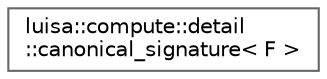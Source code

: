 digraph "类继承关系图"
{
 // LATEX_PDF_SIZE
  bgcolor="transparent";
  edge [fontname=Helvetica,fontsize=10,labelfontname=Helvetica,labelfontsize=10];
  node [fontname=Helvetica,fontsize=10,shape=box,height=0.2,width=0.4];
  rankdir="LR";
  Node0 [id="Node000000",label="luisa::compute::detail\l::canonical_signature\< F \>",height=0.2,width=0.4,color="grey40", fillcolor="white", style="filled",URL="$structluisa_1_1compute_1_1detail_1_1canonical__signature.html",tooltip=" "];
}
